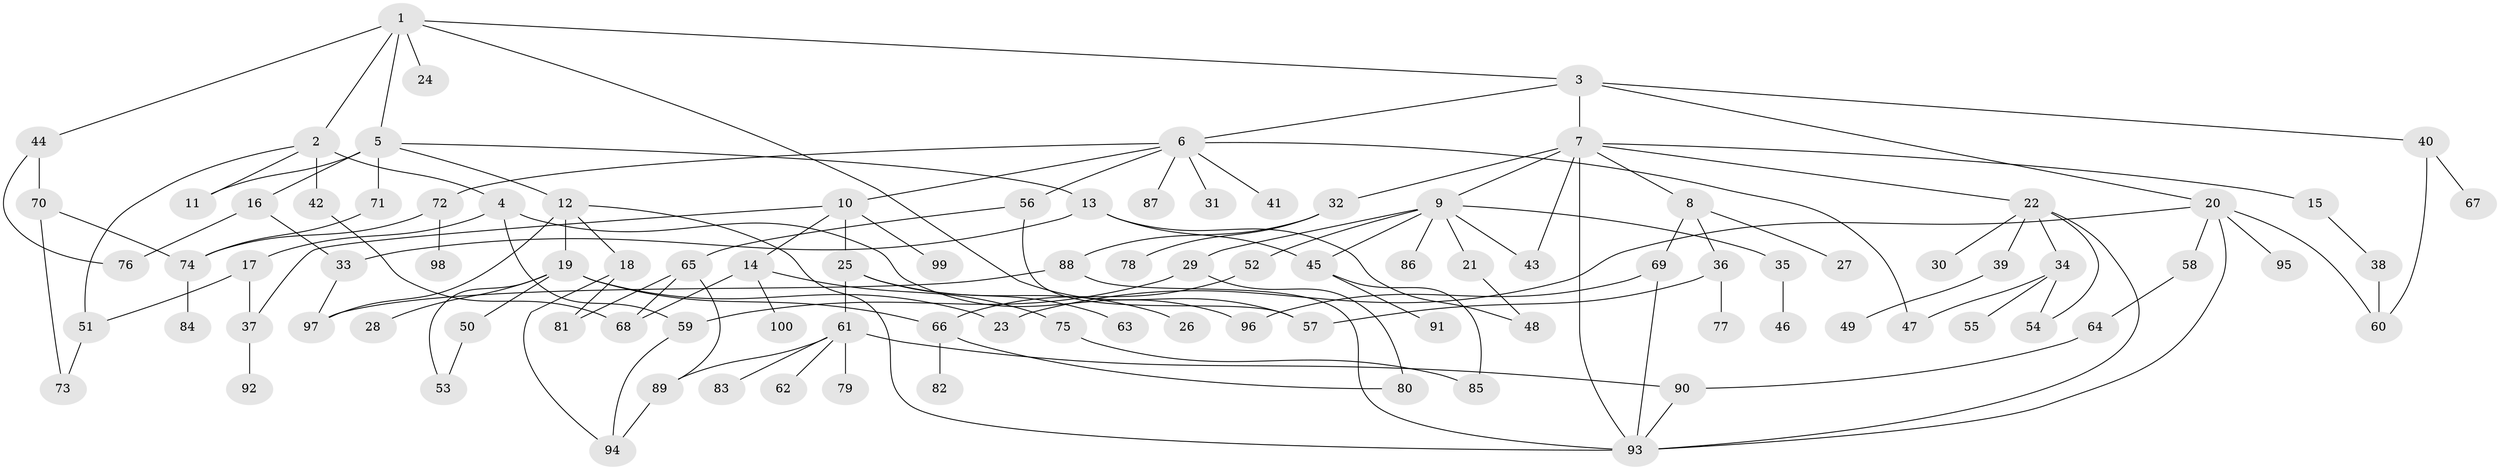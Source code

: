 // Generated by graph-tools (version 1.1) at 2025/34/03/09/25 02:34:33]
// undirected, 100 vertices, 138 edges
graph export_dot {
graph [start="1"]
  node [color=gray90,style=filled];
  1;
  2;
  3;
  4;
  5;
  6;
  7;
  8;
  9;
  10;
  11;
  12;
  13;
  14;
  15;
  16;
  17;
  18;
  19;
  20;
  21;
  22;
  23;
  24;
  25;
  26;
  27;
  28;
  29;
  30;
  31;
  32;
  33;
  34;
  35;
  36;
  37;
  38;
  39;
  40;
  41;
  42;
  43;
  44;
  45;
  46;
  47;
  48;
  49;
  50;
  51;
  52;
  53;
  54;
  55;
  56;
  57;
  58;
  59;
  60;
  61;
  62;
  63;
  64;
  65;
  66;
  67;
  68;
  69;
  70;
  71;
  72;
  73;
  74;
  75;
  76;
  77;
  78;
  79;
  80;
  81;
  82;
  83;
  84;
  85;
  86;
  87;
  88;
  89;
  90;
  91;
  92;
  93;
  94;
  95;
  96;
  97;
  98;
  99;
  100;
  1 -- 2;
  1 -- 3;
  1 -- 5;
  1 -- 24;
  1 -- 44;
  1 -- 57;
  2 -- 4;
  2 -- 11;
  2 -- 42;
  2 -- 51;
  3 -- 6;
  3 -- 7;
  3 -- 20;
  3 -- 40;
  4 -- 17;
  4 -- 59;
  4 -- 96;
  5 -- 12;
  5 -- 13;
  5 -- 16;
  5 -- 71;
  5 -- 11;
  6 -- 10;
  6 -- 31;
  6 -- 41;
  6 -- 47;
  6 -- 56;
  6 -- 72;
  6 -- 87;
  7 -- 8;
  7 -- 9;
  7 -- 15;
  7 -- 22;
  7 -- 32;
  7 -- 93;
  7 -- 43;
  8 -- 27;
  8 -- 36;
  8 -- 69;
  9 -- 21;
  9 -- 29;
  9 -- 35;
  9 -- 43;
  9 -- 52;
  9 -- 86;
  9 -- 45;
  10 -- 14;
  10 -- 25;
  10 -- 99;
  10 -- 37;
  12 -- 18;
  12 -- 19;
  12 -- 97;
  12 -- 93;
  13 -- 33;
  13 -- 45;
  13 -- 48;
  14 -- 68;
  14 -- 75;
  14 -- 100;
  15 -- 38;
  16 -- 76;
  16 -- 33;
  17 -- 37;
  17 -- 51;
  18 -- 81;
  18 -- 94;
  19 -- 28;
  19 -- 50;
  19 -- 23;
  19 -- 66;
  19 -- 53;
  20 -- 23;
  20 -- 58;
  20 -- 93;
  20 -- 95;
  20 -- 60;
  21 -- 48;
  22 -- 30;
  22 -- 34;
  22 -- 39;
  22 -- 93;
  22 -- 54;
  25 -- 26;
  25 -- 61;
  25 -- 63;
  29 -- 80;
  29 -- 59;
  32 -- 78;
  32 -- 88;
  33 -- 97;
  34 -- 54;
  34 -- 55;
  34 -- 47;
  35 -- 46;
  36 -- 77;
  36 -- 57;
  37 -- 92;
  38 -- 60;
  39 -- 49;
  40 -- 60;
  40 -- 67;
  42 -- 68;
  44 -- 70;
  44 -- 76;
  45 -- 85;
  45 -- 91;
  50 -- 53;
  51 -- 73;
  52 -- 66;
  56 -- 65;
  56 -- 57;
  58 -- 64;
  59 -- 94;
  61 -- 62;
  61 -- 79;
  61 -- 83;
  61 -- 90;
  61 -- 89;
  64 -- 90;
  65 -- 81;
  65 -- 89;
  65 -- 68;
  66 -- 80;
  66 -- 82;
  69 -- 93;
  69 -- 96;
  70 -- 73;
  70 -- 74;
  71 -- 74;
  72 -- 74;
  72 -- 98;
  74 -- 84;
  75 -- 85;
  88 -- 93;
  88 -- 97;
  89 -- 94;
  90 -- 93;
}
